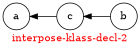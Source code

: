// Copyright (C) 2007, 2008, 2009 Robert Nielsen <robert@dakota.org>
//
// Licensed under the Apache License, Version 2.0 (the "License");
// you may not use this file except in compliance with the License.
// You may obtain a copy of the License at
//
//      http://www.apache.org/licenses/LICENSE-2.0
//
// Unless required by applicable law or agreed to in writing, software
// distributed under the License is distributed on an "AS IS" BASIS,
// WITHOUT WARRANTIES OR CONDITIONS OF ANY KIND, either express or implied.
// See the License for the specific language governing permissions and
// limitations under the License.

digraph "interpose-klass-decl-2"
{
  graph [ label = "\G", fontcolor = red ];
  graph [ rankdir = LR, center = true, size = "3,0.33" ];
  node [ shape = circle ];
  edge [ dir = back ];
  
  a -> c -> b;
}
